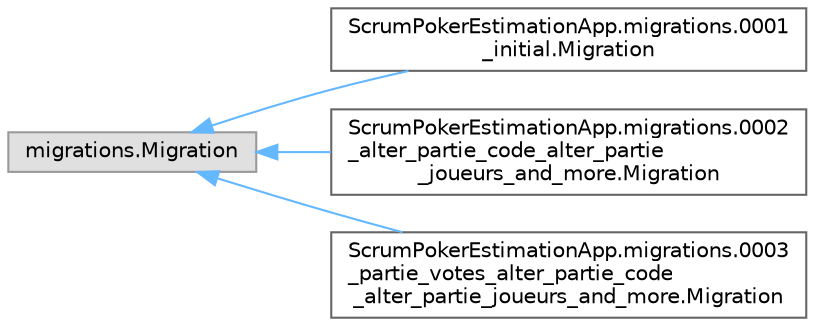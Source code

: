 digraph "Graphical Class Hierarchy"
{
 // LATEX_PDF_SIZE
  bgcolor="transparent";
  edge [fontname=Helvetica,fontsize=10,labelfontname=Helvetica,labelfontsize=10];
  node [fontname=Helvetica,fontsize=10,shape=box,height=0.2,width=0.4];
  rankdir="LR";
  Node0 [id="Node000000",label="migrations.Migration",height=0.2,width=0.4,color="grey60", fillcolor="#E0E0E0", style="filled",tooltip=" "];
  Node0 -> Node1 [id="edge1_Node000000_Node000001",dir="back",color="steelblue1",style="solid",tooltip=" "];
  Node1 [id="Node000001",label="ScrumPokerEstimationApp.migrations.0001\l_initial.Migration",height=0.2,width=0.4,color="grey40", fillcolor="white", style="filled",URL="$class_scrum_poker_estimation_app_1_1migrations_1_10001__initial_1_1_migration.html",tooltip=" "];
  Node0 -> Node2 [id="edge2_Node000000_Node000002",dir="back",color="steelblue1",style="solid",tooltip=" "];
  Node2 [id="Node000002",label="ScrumPokerEstimationApp.migrations.0002\l_alter_partie_code_alter_partie\l_joueurs_and_more.Migration",height=0.2,width=0.4,color="grey40", fillcolor="white", style="filled",URL="$class_scrum_poker_estimation_app_1_1migrations_1_10002__alter__partie__code__alter__partie__joueurs__and__more_1_1_migration.html",tooltip=" "];
  Node0 -> Node3 [id="edge3_Node000000_Node000003",dir="back",color="steelblue1",style="solid",tooltip=" "];
  Node3 [id="Node000003",label="ScrumPokerEstimationApp.migrations.0003\l_partie_votes_alter_partie_code\l_alter_partie_joueurs_and_more.Migration",height=0.2,width=0.4,color="grey40", fillcolor="white", style="filled",URL="$class_scrum_poker_estimation_app_1_1migrations_1_10003__partie__votes__alter__partie__code__alte884c1a76856cb502e0313ef9cb31775c.html",tooltip=" "];
}
